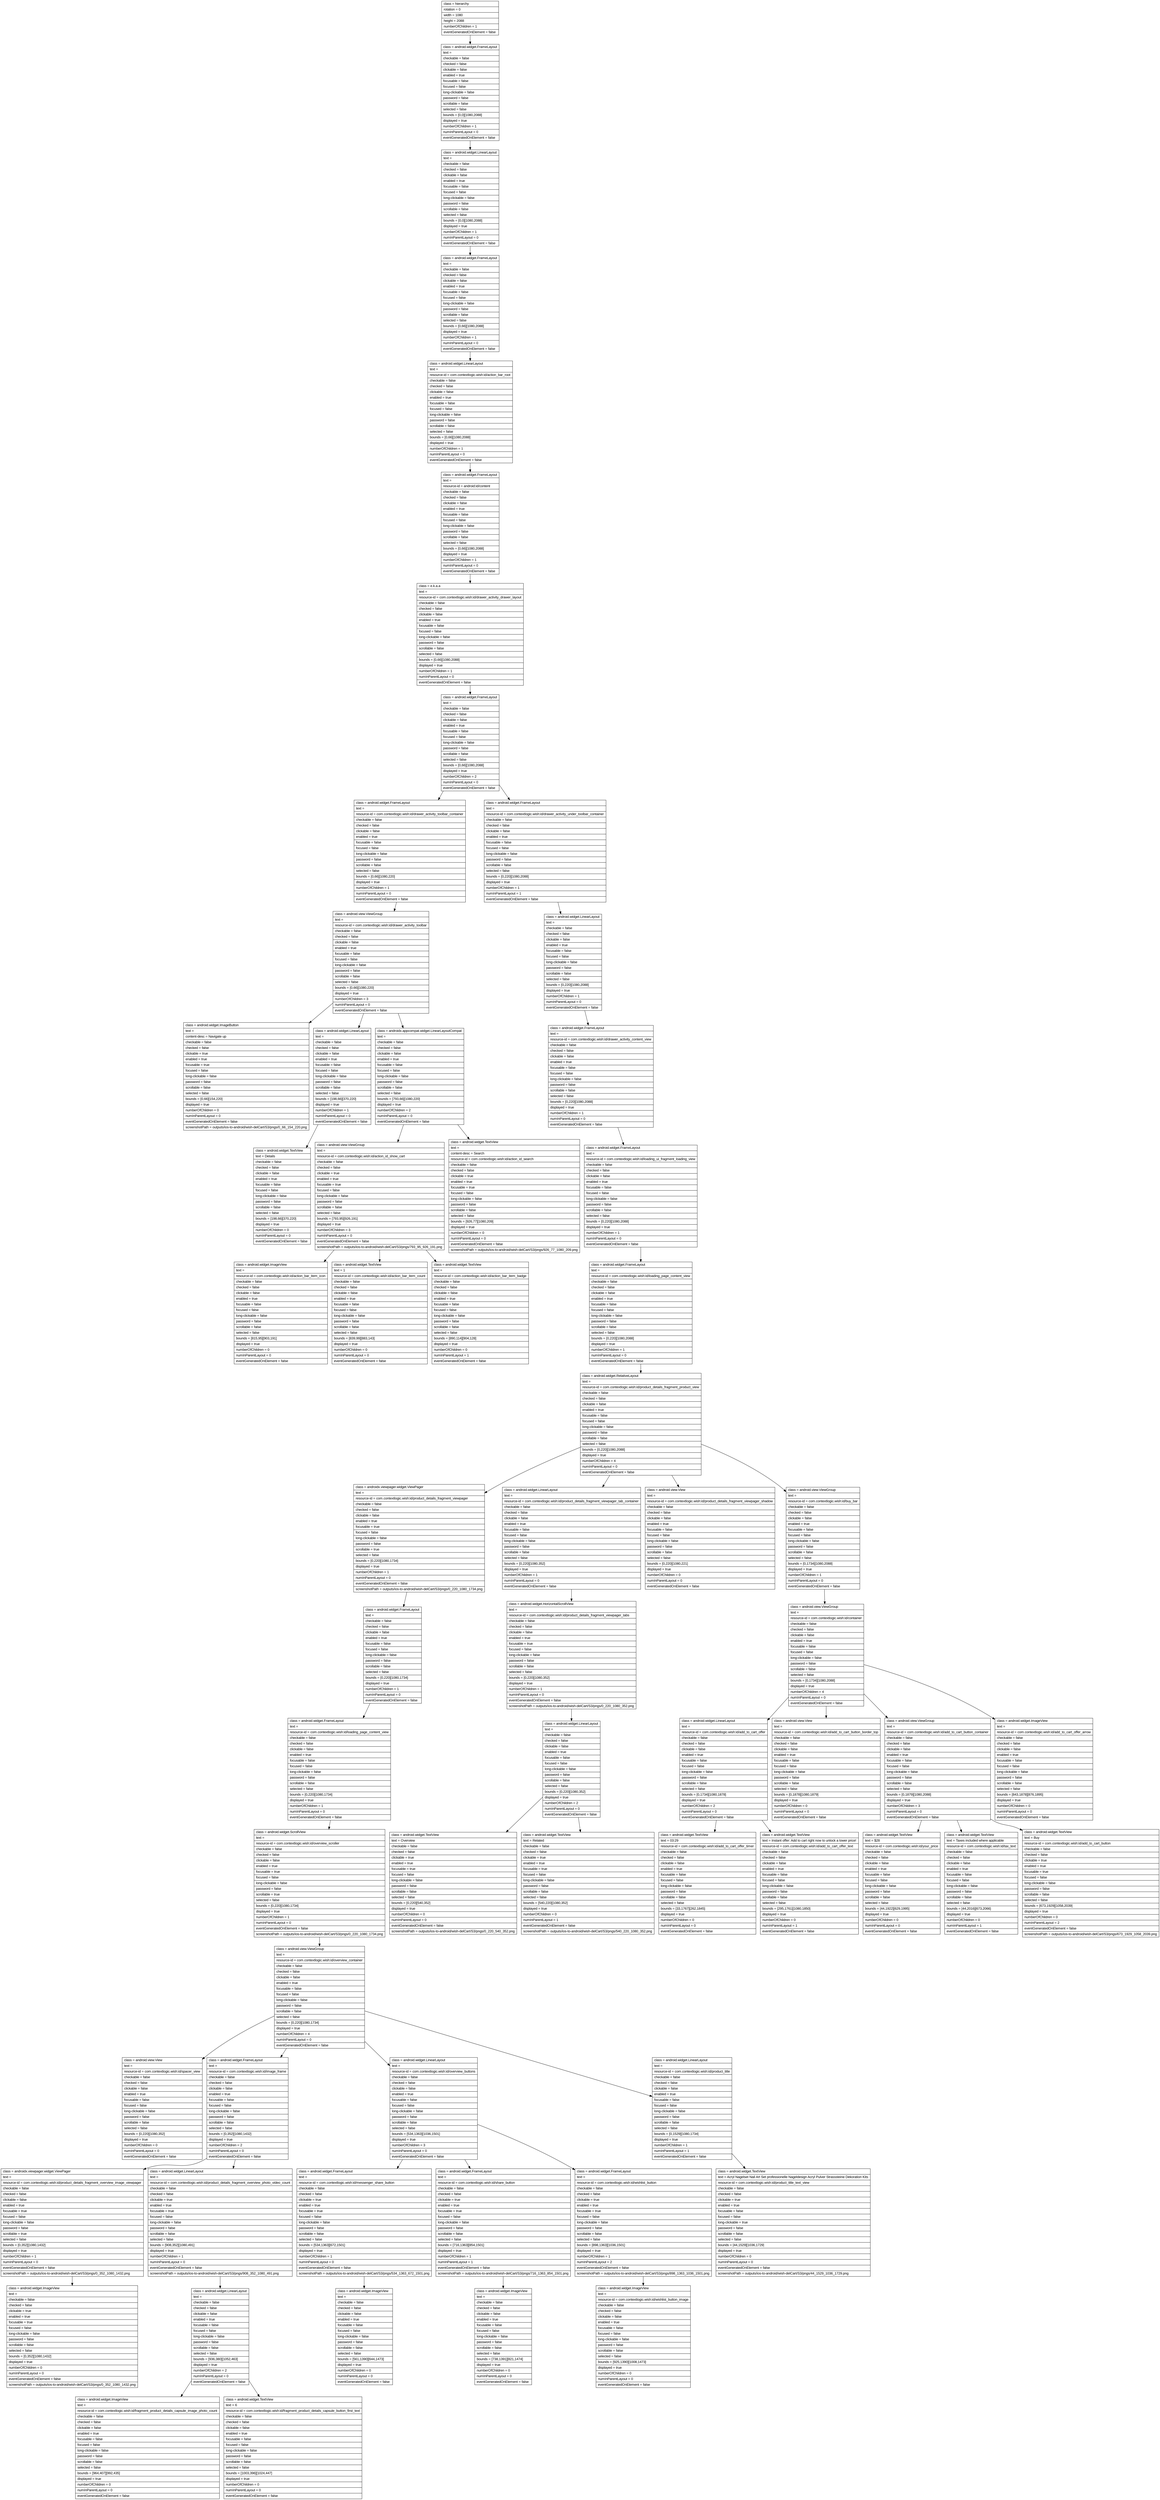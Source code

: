 digraph Layout {

	node [shape=record fontname=Arial];

	0	[label="{class = hierarchy\l|rotation = 0\l|width = 1080\l|height = 2088\l|numberOfChildren = 1\l|eventGeneratedOnElement = false \l}"]
	1	[label="{class = android.widget.FrameLayout\l|text = \l|checkable = false\l|checked = false\l|clickable = false\l|enabled = true\l|focusable = false\l|focused = false\l|long-clickable = false\l|password = false\l|scrollable = false\l|selected = false\l|bounds = [0,0][1080,2088]\l|displayed = true\l|numberOfChildren = 1\l|numInParentLayout = 0\l|eventGeneratedOnElement = false \l}"]
	2	[label="{class = android.widget.LinearLayout\l|text = \l|checkable = false\l|checked = false\l|clickable = false\l|enabled = true\l|focusable = false\l|focused = false\l|long-clickable = false\l|password = false\l|scrollable = false\l|selected = false\l|bounds = [0,0][1080,2088]\l|displayed = true\l|numberOfChildren = 1\l|numInParentLayout = 0\l|eventGeneratedOnElement = false \l}"]
	3	[label="{class = android.widget.FrameLayout\l|text = \l|checkable = false\l|checked = false\l|clickable = false\l|enabled = true\l|focusable = false\l|focused = false\l|long-clickable = false\l|password = false\l|scrollable = false\l|selected = false\l|bounds = [0,66][1080,2088]\l|displayed = true\l|numberOfChildren = 1\l|numInParentLayout = 0\l|eventGeneratedOnElement = false \l}"]
	4	[label="{class = android.widget.LinearLayout\l|text = \l|resource-id = com.contextlogic.wish:id/action_bar_root\l|checkable = false\l|checked = false\l|clickable = false\l|enabled = true\l|focusable = false\l|focused = false\l|long-clickable = false\l|password = false\l|scrollable = false\l|selected = false\l|bounds = [0,66][1080,2088]\l|displayed = true\l|numberOfChildren = 1\l|numInParentLayout = 0\l|eventGeneratedOnElement = false \l}"]
	5	[label="{class = android.widget.FrameLayout\l|text = \l|resource-id = android:id/content\l|checkable = false\l|checked = false\l|clickable = false\l|enabled = true\l|focusable = false\l|focused = false\l|long-clickable = false\l|password = false\l|scrollable = false\l|selected = false\l|bounds = [0,66][1080,2088]\l|displayed = true\l|numberOfChildren = 1\l|numInParentLayout = 0\l|eventGeneratedOnElement = false \l}"]
	6	[label="{class = e.k.a.a\l|text = \l|resource-id = com.contextlogic.wish:id/drawer_activity_drawer_layout\l|checkable = false\l|checked = false\l|clickable = false\l|enabled = true\l|focusable = false\l|focused = false\l|long-clickable = false\l|password = false\l|scrollable = false\l|selected = false\l|bounds = [0,66][1080,2088]\l|displayed = true\l|numberOfChildren = 1\l|numInParentLayout = 0\l|eventGeneratedOnElement = false \l}"]
	7	[label="{class = android.widget.FrameLayout\l|text = \l|checkable = false\l|checked = false\l|clickable = false\l|enabled = true\l|focusable = false\l|focused = false\l|long-clickable = false\l|password = false\l|scrollable = false\l|selected = false\l|bounds = [0,66][1080,2088]\l|displayed = true\l|numberOfChildren = 2\l|numInParentLayout = 0\l|eventGeneratedOnElement = false \l}"]
	8	[label="{class = android.widget.FrameLayout\l|text = \l|resource-id = com.contextlogic.wish:id/drawer_activity_toolbar_container\l|checkable = false\l|checked = false\l|clickable = false\l|enabled = true\l|focusable = false\l|focused = false\l|long-clickable = false\l|password = false\l|scrollable = false\l|selected = false\l|bounds = [0,66][1080,220]\l|displayed = true\l|numberOfChildren = 1\l|numInParentLayout = 0\l|eventGeneratedOnElement = false \l}"]
	9	[label="{class = android.widget.FrameLayout\l|text = \l|resource-id = com.contextlogic.wish:id/drawer_activity_under_toolbar_container\l|checkable = false\l|checked = false\l|clickable = false\l|enabled = true\l|focusable = false\l|focused = false\l|long-clickable = false\l|password = false\l|scrollable = false\l|selected = false\l|bounds = [0,220][1080,2088]\l|displayed = true\l|numberOfChildren = 1\l|numInParentLayout = 1\l|eventGeneratedOnElement = false \l}"]
	10	[label="{class = android.view.ViewGroup\l|text = \l|resource-id = com.contextlogic.wish:id/drawer_activity_toolbar\l|checkable = false\l|checked = false\l|clickable = false\l|enabled = true\l|focusable = false\l|focused = false\l|long-clickable = false\l|password = false\l|scrollable = false\l|selected = false\l|bounds = [0,66][1080,220]\l|displayed = true\l|numberOfChildren = 3\l|numInParentLayout = 0\l|eventGeneratedOnElement = false \l}"]
	11	[label="{class = android.widget.LinearLayout\l|text = \l|checkable = false\l|checked = false\l|clickable = false\l|enabled = true\l|focusable = false\l|focused = false\l|long-clickable = false\l|password = false\l|scrollable = false\l|selected = false\l|bounds = [0,220][1080,2088]\l|displayed = true\l|numberOfChildren = 1\l|numInParentLayout = 0\l|eventGeneratedOnElement = false \l}"]
	12	[label="{class = android.widget.ImageButton\l|text = \l|content-desc = Navigate up\l|checkable = false\l|checked = false\l|clickable = true\l|enabled = true\l|focusable = true\l|focused = false\l|long-clickable = false\l|password = false\l|scrollable = false\l|selected = false\l|bounds = [0,66][154,220]\l|displayed = true\l|numberOfChildren = 0\l|numInParentLayout = 0\l|eventGeneratedOnElement = false \l|screenshotPath = outputs/ios-to-android/wish-delCart/S3/pngs/0_66_154_220.png\l}"]
	13	[label="{class = android.widget.LinearLayout\l|text = \l|checkable = false\l|checked = false\l|clickable = false\l|enabled = true\l|focusable = false\l|focused = false\l|long-clickable = false\l|password = false\l|scrollable = false\l|selected = false\l|bounds = [198,66][370,220]\l|displayed = true\l|numberOfChildren = 1\l|numInParentLayout = 0\l|eventGeneratedOnElement = false \l}"]
	14	[label="{class = androidx.appcompat.widget.LinearLayoutCompat\l|text = \l|checkable = false\l|checked = false\l|clickable = false\l|enabled = true\l|focusable = false\l|focused = false\l|long-clickable = false\l|password = false\l|scrollable = false\l|selected = false\l|bounds = [793,66][1080,220]\l|displayed = true\l|numberOfChildren = 2\l|numInParentLayout = 0\l|eventGeneratedOnElement = false \l}"]
	15	[label="{class = android.widget.FrameLayout\l|text = \l|resource-id = com.contextlogic.wish:id/drawer_activity_content_view\l|checkable = false\l|checked = false\l|clickable = false\l|enabled = true\l|focusable = false\l|focused = false\l|long-clickable = false\l|password = false\l|scrollable = false\l|selected = false\l|bounds = [0,220][1080,2088]\l|displayed = true\l|numberOfChildren = 1\l|numInParentLayout = 0\l|eventGeneratedOnElement = false \l}"]
	16	[label="{class = android.widget.TextView\l|text = Details\l|checkable = false\l|checked = false\l|clickable = false\l|enabled = true\l|focusable = false\l|focused = false\l|long-clickable = false\l|password = false\l|scrollable = false\l|selected = false\l|bounds = [198,66][370,220]\l|displayed = true\l|numberOfChildren = 0\l|numInParentLayout = 0\l|eventGeneratedOnElement = false \l}"]
	17	[label="{class = android.view.ViewGroup\l|text = \l|resource-id = com.contextlogic.wish:id/action_id_show_cart\l|checkable = false\l|checked = false\l|clickable = true\l|enabled = true\l|focusable = true\l|focused = false\l|long-clickable = false\l|password = false\l|scrollable = false\l|selected = false\l|bounds = [793,95][926,191]\l|displayed = true\l|numberOfChildren = 3\l|numInParentLayout = 0\l|eventGeneratedOnElement = false \l|screenshotPath = outputs/ios-to-android/wish-delCart/S3/pngs/793_95_926_191.png\l}"]
	18	[label="{class = android.widget.TextView\l|text = \l|content-desc = Search\l|resource-id = com.contextlogic.wish:id/action_id_search\l|checkable = false\l|checked = false\l|clickable = true\l|enabled = true\l|focusable = true\l|focused = false\l|long-clickable = false\l|password = false\l|scrollable = false\l|selected = false\l|bounds = [926,77][1080,209]\l|displayed = true\l|numberOfChildren = 0\l|numInParentLayout = 0\l|eventGeneratedOnElement = false \l|screenshotPath = outputs/ios-to-android/wish-delCart/S3/pngs/926_77_1080_209.png\l}"]
	19	[label="{class = android.widget.FrameLayout\l|text = \l|resource-id = com.contextlogic.wish:id/loading_ui_fragment_loading_view\l|checkable = false\l|checked = false\l|clickable = false\l|enabled = true\l|focusable = false\l|focused = false\l|long-clickable = false\l|password = false\l|scrollable = false\l|selected = false\l|bounds = [0,220][1080,2088]\l|displayed = true\l|numberOfChildren = 1\l|numInParentLayout = 0\l|eventGeneratedOnElement = false \l}"]
	20	[label="{class = android.widget.ImageView\l|text = \l|resource-id = com.contextlogic.wish:id/action_bar_item_icon\l|checkable = false\l|checked = false\l|clickable = false\l|enabled = true\l|focusable = false\l|focused = false\l|long-clickable = false\l|password = false\l|scrollable = false\l|selected = false\l|bounds = [815,95][903,191]\l|displayed = true\l|numberOfChildren = 0\l|numInParentLayout = 0\l|eventGeneratedOnElement = false \l}"]
	21	[label="{class = android.widget.TextView\l|text = 1\l|resource-id = com.contextlogic.wish:id/action_bar_item_count\l|checkable = false\l|checked = false\l|clickable = false\l|enabled = true\l|focusable = false\l|focused = false\l|long-clickable = false\l|password = false\l|scrollable = false\l|selected = false\l|bounds = [839,99][883,143]\l|displayed = true\l|numberOfChildren = 0\l|numInParentLayout = 0\l|eventGeneratedOnElement = false \l}"]
	22	[label="{class = android.widget.TextView\l|text = \l|resource-id = com.contextlogic.wish:id/action_bar_item_badge\l|checkable = false\l|checked = false\l|clickable = false\l|enabled = true\l|focusable = false\l|focused = false\l|long-clickable = false\l|password = false\l|scrollable = false\l|selected = false\l|bounds = [890,114][904,128]\l|displayed = true\l|numberOfChildren = 0\l|numInParentLayout = 1\l|eventGeneratedOnElement = false \l}"]
	23	[label="{class = android.widget.FrameLayout\l|text = \l|resource-id = com.contextlogic.wish:id/loading_page_content_view\l|checkable = false\l|checked = false\l|clickable = false\l|enabled = true\l|focusable = false\l|focused = false\l|long-clickable = false\l|password = false\l|scrollable = false\l|selected = false\l|bounds = [0,220][1080,2088]\l|displayed = true\l|numberOfChildren = 1\l|numInParentLayout = 0\l|eventGeneratedOnElement = false \l}"]
	24	[label="{class = android.widget.RelativeLayout\l|text = \l|resource-id = com.contextlogic.wish:id/product_details_fragment_product_view\l|checkable = false\l|checked = false\l|clickable = false\l|enabled = true\l|focusable = false\l|focused = false\l|long-clickable = false\l|password = false\l|scrollable = false\l|selected = false\l|bounds = [0,220][1080,2088]\l|displayed = true\l|numberOfChildren = 4\l|numInParentLayout = 0\l|eventGeneratedOnElement = false \l}"]
	25	[label="{class = androidx.viewpager.widget.ViewPager\l|text = \l|resource-id = com.contextlogic.wish:id/product_details_fragment_viewpager\l|checkable = false\l|checked = false\l|clickable = false\l|enabled = true\l|focusable = true\l|focused = false\l|long-clickable = false\l|password = false\l|scrollable = true\l|selected = false\l|bounds = [0,220][1080,1734]\l|displayed = true\l|numberOfChildren = 1\l|numInParentLayout = 0\l|eventGeneratedOnElement = false \l|screenshotPath = outputs/ios-to-android/wish-delCart/S3/pngs/0_220_1080_1734.png\l}"]
	26	[label="{class = android.widget.LinearLayout\l|text = \l|resource-id = com.contextlogic.wish:id/product_details_fragment_viewpager_tab_container\l|checkable = false\l|checked = false\l|clickable = false\l|enabled = true\l|focusable = false\l|focused = false\l|long-clickable = false\l|password = false\l|scrollable = false\l|selected = false\l|bounds = [0,220][1080,352]\l|displayed = true\l|numberOfChildren = 1\l|numInParentLayout = 0\l|eventGeneratedOnElement = false \l}"]
	27	[label="{class = android.view.View\l|text = \l|resource-id = com.contextlogic.wish:id/product_details_fragment_viewpager_shadow\l|checkable = false\l|checked = false\l|clickable = false\l|enabled = true\l|focusable = false\l|focused = false\l|long-clickable = false\l|password = false\l|scrollable = false\l|selected = false\l|bounds = [0,220][1080,221]\l|displayed = true\l|numberOfChildren = 0\l|numInParentLayout = 0\l|eventGeneratedOnElement = false \l}"]
	28	[label="{class = android.view.ViewGroup\l|text = \l|resource-id = com.contextlogic.wish:id/buy_bar\l|checkable = false\l|checked = false\l|clickable = false\l|enabled = true\l|focusable = false\l|focused = false\l|long-clickable = false\l|password = false\l|scrollable = false\l|selected = false\l|bounds = [0,1734][1080,2088]\l|displayed = true\l|numberOfChildren = 1\l|numInParentLayout = 0\l|eventGeneratedOnElement = false \l}"]
	29	[label="{class = android.widget.FrameLayout\l|text = \l|checkable = false\l|checked = false\l|clickable = false\l|enabled = true\l|focusable = false\l|focused = false\l|long-clickable = false\l|password = false\l|scrollable = false\l|selected = false\l|bounds = [0,220][1080,1734]\l|displayed = true\l|numberOfChildren = 1\l|numInParentLayout = 0\l|eventGeneratedOnElement = false \l}"]
	30	[label="{class = android.widget.HorizontalScrollView\l|text = \l|resource-id = com.contextlogic.wish:id/product_details_fragment_viewpager_tabs\l|checkable = false\l|checked = false\l|clickable = false\l|enabled = true\l|focusable = true\l|focused = false\l|long-clickable = false\l|password = false\l|scrollable = false\l|selected = false\l|bounds = [0,220][1080,352]\l|displayed = true\l|numberOfChildren = 1\l|numInParentLayout = 0\l|eventGeneratedOnElement = false \l|screenshotPath = outputs/ios-to-android/wish-delCart/S3/pngs/0_220_1080_352.png\l}"]
	31	[label="{class = android.view.ViewGroup\l|text = \l|resource-id = com.contextlogic.wish:id/container\l|checkable = false\l|checked = false\l|clickable = false\l|enabled = true\l|focusable = false\l|focused = false\l|long-clickable = false\l|password = false\l|scrollable = false\l|selected = false\l|bounds = [0,1734][1080,2088]\l|displayed = true\l|numberOfChildren = 4\l|numInParentLayout = 0\l|eventGeneratedOnElement = false \l}"]
	32	[label="{class = android.widget.FrameLayout\l|text = \l|resource-id = com.contextlogic.wish:id/loading_page_content_view\l|checkable = false\l|checked = false\l|clickable = false\l|enabled = true\l|focusable = false\l|focused = false\l|long-clickable = false\l|password = false\l|scrollable = false\l|selected = false\l|bounds = [0,220][1080,1734]\l|displayed = true\l|numberOfChildren = 1\l|numInParentLayout = 0\l|eventGeneratedOnElement = false \l}"]
	33	[label="{class = android.widget.LinearLayout\l|text = \l|checkable = false\l|checked = false\l|clickable = false\l|enabled = true\l|focusable = false\l|focused = false\l|long-clickable = false\l|password = false\l|scrollable = false\l|selected = false\l|bounds = [0,220][1080,352]\l|displayed = true\l|numberOfChildren = 2\l|numInParentLayout = 0\l|eventGeneratedOnElement = false \l}"]
	34	[label="{class = android.widget.LinearLayout\l|text = \l|resource-id = com.contextlogic.wish:id/add_to_cart_offer\l|checkable = false\l|checked = false\l|clickable = false\l|enabled = true\l|focusable = false\l|focused = false\l|long-clickable = false\l|password = false\l|scrollable = false\l|selected = false\l|bounds = [0,1734][1080,1878]\l|displayed = true\l|numberOfChildren = 2\l|numInParentLayout = 0\l|eventGeneratedOnElement = false \l}"]
	35	[label="{class = android.view.View\l|text = \l|resource-id = com.contextlogic.wish:id/add_to_cart_button_border_top\l|checkable = false\l|checked = false\l|clickable = false\l|enabled = true\l|focusable = false\l|focused = false\l|long-clickable = false\l|password = false\l|scrollable = false\l|selected = false\l|bounds = [0,1878][1080,1879]\l|displayed = true\l|numberOfChildren = 0\l|numInParentLayout = 0\l|eventGeneratedOnElement = false \l}"]
	36	[label="{class = android.view.ViewGroup\l|text = \l|resource-id = com.contextlogic.wish:id/add_to_cart_button_container\l|checkable = false\l|checked = false\l|clickable = false\l|enabled = true\l|focusable = false\l|focused = false\l|long-clickable = false\l|password = false\l|scrollable = false\l|selected = false\l|bounds = [0,1879][1080,2088]\l|displayed = true\l|numberOfChildren = 3\l|numInParentLayout = 0\l|eventGeneratedOnElement = false \l}"]
	37	[label="{class = android.widget.ImageView\l|text = \l|resource-id = com.contextlogic.wish:id/add_to_cart_offer_arrow\l|checkable = false\l|checked = false\l|clickable = false\l|enabled = true\l|focusable = false\l|focused = false\l|long-clickable = false\l|password = false\l|scrollable = false\l|selected = false\l|bounds = [843,1878][876,1895]\l|displayed = true\l|numberOfChildren = 0\l|numInParentLayout = 0\l|eventGeneratedOnElement = false \l}"]
	38	[label="{class = android.widget.ScrollView\l|text = \l|resource-id = com.contextlogic.wish:id/overview_scroller\l|checkable = false\l|checked = false\l|clickable = false\l|enabled = true\l|focusable = true\l|focused = false\l|long-clickable = false\l|password = false\l|scrollable = true\l|selected = false\l|bounds = [0,220][1080,1734]\l|displayed = true\l|numberOfChildren = 1\l|numInParentLayout = 0\l|eventGeneratedOnElement = false \l|screenshotPath = outputs/ios-to-android/wish-delCart/S3/pngs/0_220_1080_1734.png\l}"]
	39	[label="{class = android.widget.TextView\l|text = Overview\l|checkable = false\l|checked = false\l|clickable = true\l|enabled = true\l|focusable = true\l|focused = false\l|long-clickable = false\l|password = false\l|scrollable = false\l|selected = false\l|bounds = [0,220][540,352]\l|displayed = true\l|numberOfChildren = 0\l|numInParentLayout = 0\l|eventGeneratedOnElement = false \l|screenshotPath = outputs/ios-to-android/wish-delCart/S3/pngs/0_220_540_352.png\l}"]
	40	[label="{class = android.widget.TextView\l|text = Related\l|checkable = false\l|checked = false\l|clickable = true\l|enabled = true\l|focusable = true\l|focused = false\l|long-clickable = false\l|password = false\l|scrollable = false\l|selected = false\l|bounds = [540,220][1080,352]\l|displayed = true\l|numberOfChildren = 0\l|numInParentLayout = 1\l|eventGeneratedOnElement = false \l|screenshotPath = outputs/ios-to-android/wish-delCart/S3/pngs/540_220_1080_352.png\l}"]
	41	[label="{class = android.widget.TextView\l|text = 03:29\l|resource-id = com.contextlogic.wish:id/add_to_cart_offer_timer\l|checkable = false\l|checked = false\l|clickable = false\l|enabled = true\l|focusable = false\l|focused = false\l|long-clickable = false\l|password = false\l|scrollable = false\l|selected = false\l|bounds = [33,1767][262,1845]\l|displayed = true\l|numberOfChildren = 0\l|numInParentLayout = 0\l|eventGeneratedOnElement = false \l}"]
	42	[label="{class = android.widget.TextView\l|text = Instant offer: Add to cart right now to unlock a lower price!\l|resource-id = com.contextlogic.wish:id/add_to_cart_offer_text\l|checkable = false\l|checked = false\l|clickable = false\l|enabled = true\l|focusable = false\l|focused = false\l|long-clickable = false\l|password = false\l|scrollable = false\l|selected = false\l|bounds = [295,1761][1080,1850]\l|displayed = true\l|numberOfChildren = 0\l|numInParentLayout = 1\l|eventGeneratedOnElement = false \l}"]
	43	[label="{class = android.widget.TextView\l|text = $28\l|resource-id = com.contextlogic.wish:id/your_price\l|checkable = false\l|checked = false\l|clickable = false\l|enabled = true\l|focusable = false\l|focused = false\l|long-clickable = false\l|password = false\l|scrollable = false\l|selected = false\l|bounds = [44,1922][629,1995]\l|displayed = true\l|numberOfChildren = 0\l|numInParentLayout = 0\l|eventGeneratedOnElement = false \l}"]
	44	[label="{class = android.widget.TextView\l|text = Taxes included where applicable\l|resource-id = com.contextlogic.wish:id/tax_text\l|checkable = false\l|checked = false\l|clickable = false\l|enabled = true\l|focusable = false\l|focused = false\l|long-clickable = false\l|password = false\l|scrollable = false\l|selected = false\l|bounds = [44,2016][673,2066]\l|displayed = true\l|numberOfChildren = 0\l|numInParentLayout = 1\l|eventGeneratedOnElement = false \l}"]
	45	[label="{class = android.widget.TextView\l|text = Buy\l|resource-id = com.contextlogic.wish:id/add_to_cart_button\l|checkable = false\l|checked = false\l|clickable = true\l|enabled = true\l|focusable = true\l|focused = false\l|long-clickable = false\l|password = false\l|scrollable = false\l|selected = false\l|bounds = [673,1929][1058,2039]\l|displayed = true\l|numberOfChildren = 0\l|numInParentLayout = 2\l|eventGeneratedOnElement = false \l|screenshotPath = outputs/ios-to-android/wish-delCart/S3/pngs/673_1929_1058_2039.png\l}"]
	46	[label="{class = android.view.ViewGroup\l|text = \l|resource-id = com.contextlogic.wish:id/overview_container\l|checkable = false\l|checked = false\l|clickable = false\l|enabled = true\l|focusable = false\l|focused = false\l|long-clickable = false\l|password = false\l|scrollable = false\l|selected = false\l|bounds = [0,220][1080,1734]\l|displayed = true\l|numberOfChildren = 4\l|numInParentLayout = 0\l|eventGeneratedOnElement = false \l}"]
	47	[label="{class = android.view.View\l|text = \l|resource-id = com.contextlogic.wish:id/spacer_view\l|checkable = false\l|checked = false\l|clickable = false\l|enabled = true\l|focusable = false\l|focused = false\l|long-clickable = false\l|password = false\l|scrollable = false\l|selected = false\l|bounds = [0,220][1080,352]\l|displayed = true\l|numberOfChildren = 0\l|numInParentLayout = 0\l|eventGeneratedOnElement = false \l}"]
	48	[label="{class = android.widget.FrameLayout\l|text = \l|resource-id = com.contextlogic.wish:id/image_frame\l|checkable = false\l|checked = false\l|clickable = false\l|enabled = true\l|focusable = false\l|focused = false\l|long-clickable = false\l|password = false\l|scrollable = false\l|selected = false\l|bounds = [0,352][1080,1432]\l|displayed = true\l|numberOfChildren = 2\l|numInParentLayout = 0\l|eventGeneratedOnElement = false \l}"]
	49	[label="{class = android.widget.LinearLayout\l|text = \l|resource-id = com.contextlogic.wish:id/overview_buttons\l|checkable = false\l|checked = false\l|clickable = false\l|enabled = true\l|focusable = false\l|focused = false\l|long-clickable = false\l|password = false\l|scrollable = false\l|selected = false\l|bounds = [534,1363][1036,1501]\l|displayed = true\l|numberOfChildren = 3\l|numInParentLayout = 0\l|eventGeneratedOnElement = false \l}"]
	50	[label="{class = android.widget.LinearLayout\l|text = \l|resource-id = com.contextlogic.wish:id/product_title\l|checkable = false\l|checked = false\l|clickable = false\l|enabled = true\l|focusable = false\l|focused = false\l|long-clickable = false\l|password = false\l|scrollable = false\l|selected = false\l|bounds = [0,1529][1080,1734]\l|displayed = true\l|numberOfChildren = 1\l|numInParentLayout = 1\l|eventGeneratedOnElement = false \l}"]
	51	[label="{class = androidx.viewpager.widget.ViewPager\l|text = \l|resource-id = com.contextlogic.wish:id/product_details_fragment_overview_image_viewpager\l|checkable = false\l|checked = false\l|clickable = false\l|enabled = true\l|focusable = true\l|focused = false\l|long-clickable = false\l|password = false\l|scrollable = true\l|selected = false\l|bounds = [0,352][1080,1432]\l|displayed = true\l|numberOfChildren = 1\l|numInParentLayout = 0\l|eventGeneratedOnElement = false \l|screenshotPath = outputs/ios-to-android/wish-delCart/S3/pngs/0_352_1080_1432.png\l}"]
	52	[label="{class = android.widget.LinearLayout\l|text = \l|resource-id = com.contextlogic.wish:id/product_details_fragment_overview_photo_video_count\l|checkable = false\l|checked = false\l|clickable = true\l|enabled = true\l|focusable = true\l|focused = false\l|long-clickable = false\l|password = false\l|scrollable = false\l|selected = false\l|bounds = [908,352][1080,491]\l|displayed = true\l|numberOfChildren = 1\l|numInParentLayout = 0\l|eventGeneratedOnElement = false \l|screenshotPath = outputs/ios-to-android/wish-delCart/S3/pngs/908_352_1080_491.png\l}"]
	53	[label="{class = android.widget.FrameLayout\l|text = \l|resource-id = com.contextlogic.wish:id/messenger_share_button\l|checkable = false\l|checked = false\l|clickable = true\l|enabled = true\l|focusable = true\l|focused = false\l|long-clickable = false\l|password = false\l|scrollable = false\l|selected = false\l|bounds = [534,1363][672,1501]\l|displayed = true\l|numberOfChildren = 1\l|numInParentLayout = 0\l|eventGeneratedOnElement = false \l|screenshotPath = outputs/ios-to-android/wish-delCart/S3/pngs/534_1363_672_1501.png\l}"]
	54	[label="{class = android.widget.FrameLayout\l|text = \l|resource-id = com.contextlogic.wish:id/share_button\l|checkable = false\l|checked = false\l|clickable = true\l|enabled = true\l|focusable = true\l|focused = false\l|long-clickable = false\l|password = false\l|scrollable = false\l|selected = false\l|bounds = [716,1363][854,1501]\l|displayed = true\l|numberOfChildren = 1\l|numInParentLayout = 1\l|eventGeneratedOnElement = false \l|screenshotPath = outputs/ios-to-android/wish-delCart/S3/pngs/716_1363_854_1501.png\l}"]
	55	[label="{class = android.widget.FrameLayout\l|text = \l|resource-id = com.contextlogic.wish:id/wishlist_button\l|checkable = false\l|checked = false\l|clickable = true\l|enabled = true\l|focusable = true\l|focused = false\l|long-clickable = false\l|password = false\l|scrollable = false\l|selected = false\l|bounds = [898,1363][1036,1501]\l|displayed = true\l|numberOfChildren = 1\l|numInParentLayout = 2\l|eventGeneratedOnElement = false \l|screenshotPath = outputs/ios-to-android/wish-delCart/S3/pngs/898_1363_1036_1501.png\l}"]
	56	[label="{class = android.widget.TextView\l|text = Acryl Nagelset Nail Art Set professionelle Nageldesign Acryl Pulver Strasssteine Dekoration Kits\l|resource-id = com.contextlogic.wish:id/product_title_text_view\l|checkable = false\l|checked = false\l|clickable = true\l|enabled = true\l|focusable = false\l|focused = false\l|long-clickable = true\l|password = false\l|scrollable = false\l|selected = false\l|bounds = [44,1529][1036,1729]\l|displayed = true\l|numberOfChildren = 0\l|numInParentLayout = 0\l|eventGeneratedOnElement = false \l|screenshotPath = outputs/ios-to-android/wish-delCart/S3/pngs/44_1529_1036_1729.png\l}"]
	57	[label="{class = android.widget.ImageView\l|text = \l|checkable = false\l|checked = false\l|clickable = true\l|enabled = true\l|focusable = true\l|focused = false\l|long-clickable = false\l|password = false\l|scrollable = false\l|selected = false\l|bounds = [0,352][1080,1432]\l|displayed = true\l|numberOfChildren = 0\l|numInParentLayout = 0\l|eventGeneratedOnElement = false \l|screenshotPath = outputs/ios-to-android/wish-delCart/S3/pngs/0_352_1080_1432.png\l}"]
	58	[label="{class = android.widget.LinearLayout\l|text = \l|checkable = false\l|checked = false\l|clickable = false\l|enabled = true\l|focusable = false\l|focused = false\l|long-clickable = false\l|password = false\l|scrollable = false\l|selected = false\l|bounds = [936,380][1052,463]\l|displayed = true\l|numberOfChildren = 2\l|numInParentLayout = 0\l|eventGeneratedOnElement = false \l}"]
	59	[label="{class = android.widget.ImageView\l|text = \l|checkable = false\l|checked = false\l|clickable = false\l|enabled = true\l|focusable = false\l|focused = false\l|long-clickable = false\l|password = false\l|scrollable = false\l|selected = false\l|bounds = [561,1390][644,1473]\l|displayed = true\l|numberOfChildren = 0\l|numInParentLayout = 0\l|eventGeneratedOnElement = false \l}"]
	60	[label="{class = android.widget.ImageView\l|text = \l|checkable = false\l|checked = false\l|clickable = false\l|enabled = true\l|focusable = false\l|focused = false\l|long-clickable = false\l|password = false\l|scrollable = false\l|selected = false\l|bounds = [738,1391][821,1474]\l|displayed = true\l|numberOfChildren = 0\l|numInParentLayout = 0\l|eventGeneratedOnElement = false \l}"]
	61	[label="{class = android.widget.ImageView\l|text = \l|resource-id = com.contextlogic.wish:id/wishlist_button_image\l|checkable = false\l|checked = false\l|clickable = false\l|enabled = true\l|focusable = false\l|focused = false\l|long-clickable = false\l|password = false\l|scrollable = false\l|selected = false\l|bounds = [925,1390][1008,1473]\l|displayed = true\l|numberOfChildren = 0\l|numInParentLayout = 0\l|eventGeneratedOnElement = false \l}"]
	62	[label="{class = android.widget.ImageView\l|text = \l|resource-id = com.contextlogic.wish:id/fragment_product_details_capsule_image_photo_count\l|checkable = false\l|checked = false\l|clickable = false\l|enabled = true\l|focusable = false\l|focused = false\l|long-clickable = false\l|password = false\l|scrollable = false\l|selected = false\l|bounds = [964,407][992,435]\l|displayed = true\l|numberOfChildren = 0\l|numInParentLayout = 0\l|eventGeneratedOnElement = false \l}"]
	63	[label="{class = android.widget.TextView\l|text = 6\l|resource-id = com.contextlogic.wish:id/fragment_product_details_capsule_button_first_text\l|checkable = false\l|checked = false\l|clickable = false\l|enabled = true\l|focusable = false\l|focused = false\l|long-clickable = false\l|password = false\l|scrollable = false\l|selected = false\l|bounds = [1003,396][1024,447]\l|displayed = true\l|numberOfChildren = 0\l|numInParentLayout = 0\l|eventGeneratedOnElement = false \l}"]


	0 -> 1
	1 -> 2
	2 -> 3
	3 -> 4
	4 -> 5
	5 -> 6
	6 -> 7
	7 -> 8
	7 -> 9
	8 -> 10
	9 -> 11
	10 -> 12
	10 -> 13
	10 -> 14
	11 -> 15
	13 -> 16
	14 -> 17
	14 -> 18
	15 -> 19
	17 -> 20
	17 -> 21
	17 -> 22
	19 -> 23
	23 -> 24
	24 -> 25
	24 -> 26
	24 -> 27
	24 -> 28
	25 -> 29
	26 -> 30
	28 -> 31
	29 -> 32
	30 -> 33
	31 -> 34
	31 -> 35
	31 -> 36
	31 -> 37
	32 -> 38
	33 -> 39
	33 -> 40
	34 -> 41
	34 -> 42
	36 -> 43
	36 -> 44
	36 -> 45
	38 -> 46
	46 -> 47
	46 -> 48
	46 -> 49
	46 -> 50
	48 -> 51
	48 -> 52
	49 -> 53
	49 -> 54
	49 -> 55
	50 -> 56
	51 -> 57
	52 -> 58
	53 -> 59
	54 -> 60
	55 -> 61
	58 -> 62
	58 -> 63


}